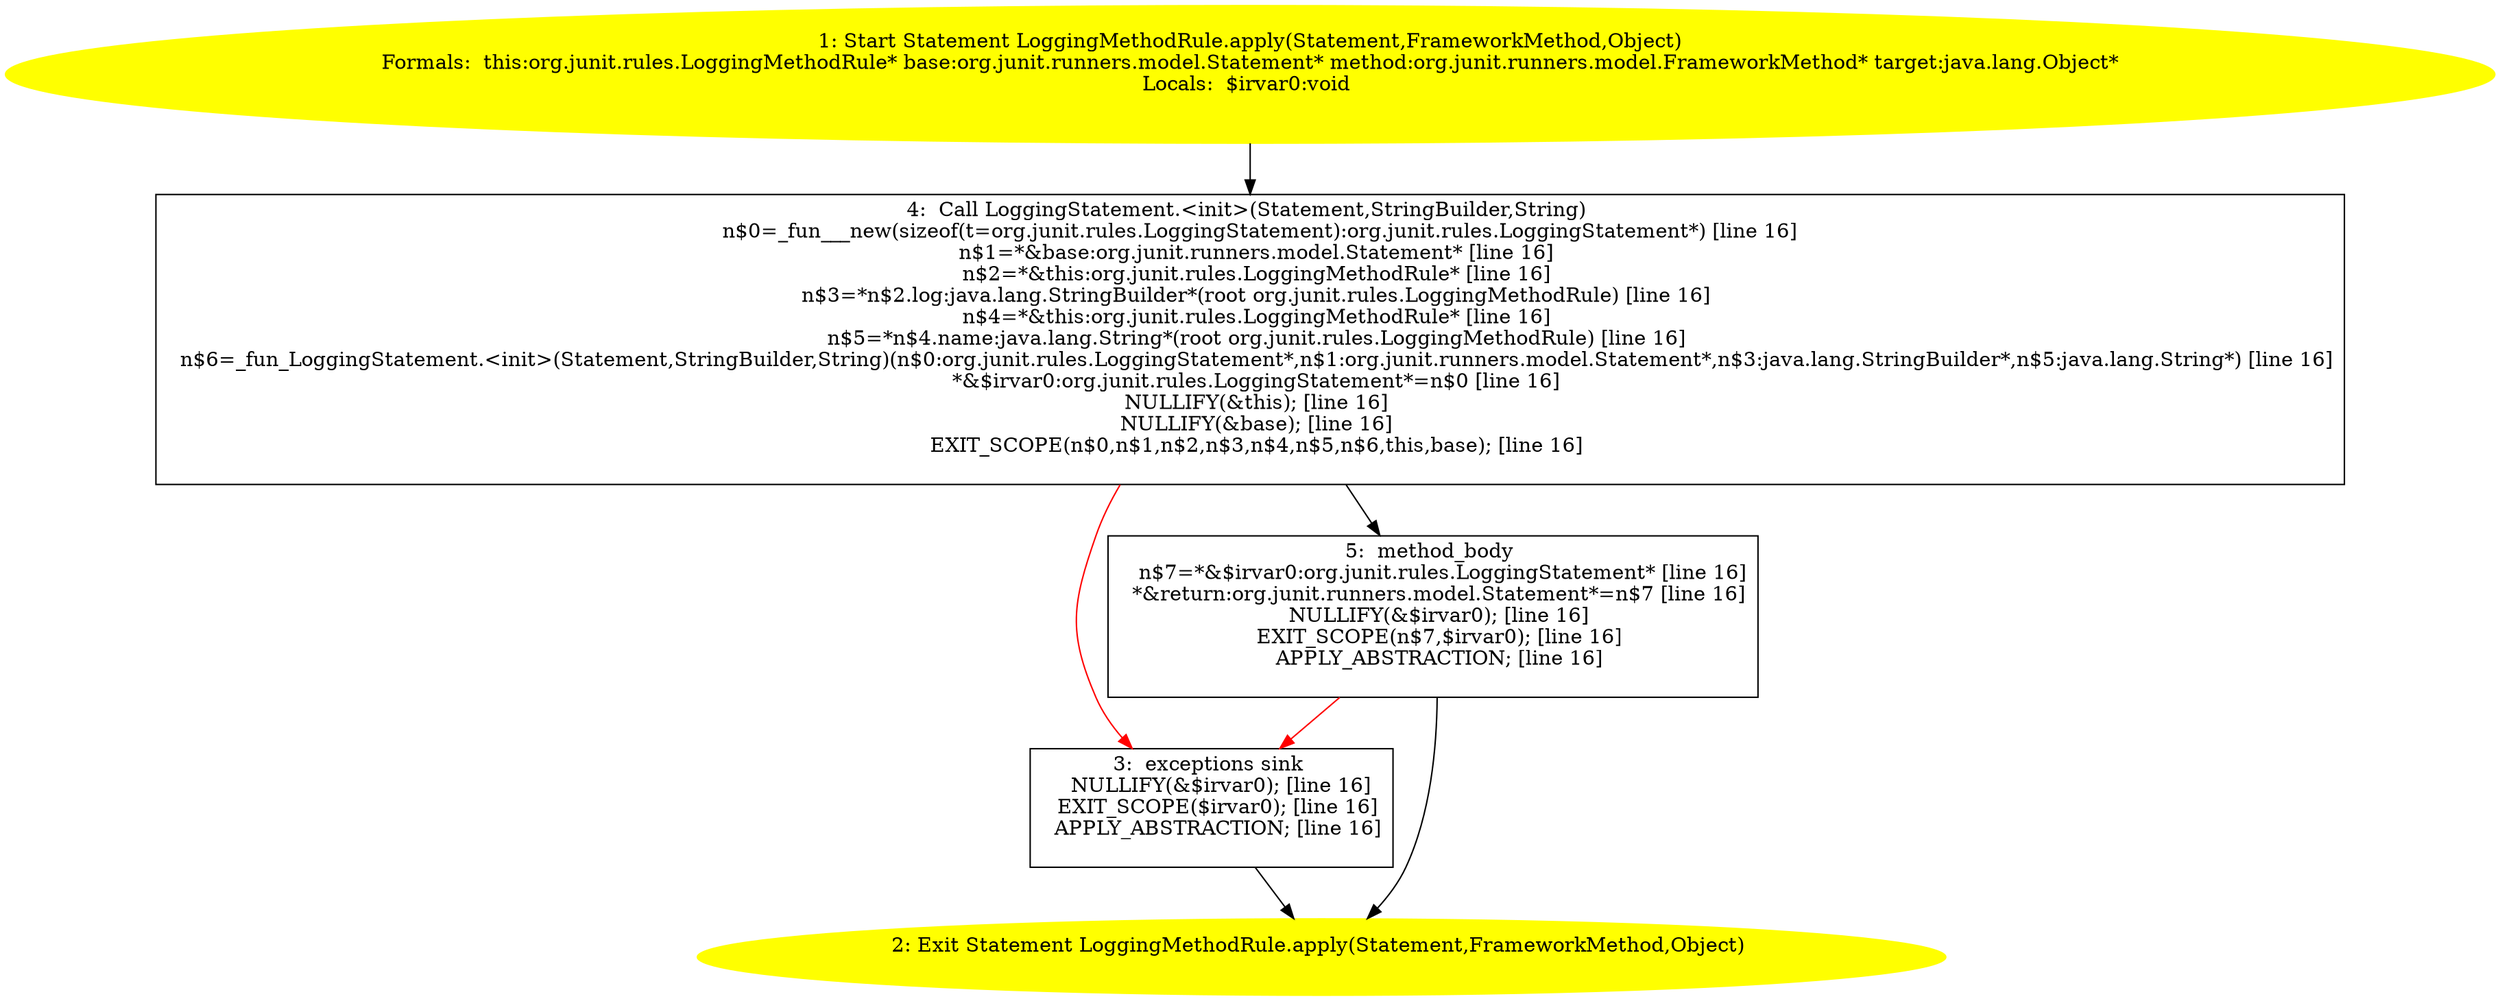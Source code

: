 /* @generated */
digraph cfg {
"org.junit.rules.LoggingMethodRule.apply(org.junit.runners.model.Statement,org.junit.runners.model.Fr.16ca96b6531acb0b04608ea0244331e0_1" [label="1: Start Statement LoggingMethodRule.apply(Statement,FrameworkMethod,Object)\nFormals:  this:org.junit.rules.LoggingMethodRule* base:org.junit.runners.model.Statement* method:org.junit.runners.model.FrameworkMethod* target:java.lang.Object*\nLocals:  $irvar0:void \n  " color=yellow style=filled]
	

	 "org.junit.rules.LoggingMethodRule.apply(org.junit.runners.model.Statement,org.junit.runners.model.Fr.16ca96b6531acb0b04608ea0244331e0_1" -> "org.junit.rules.LoggingMethodRule.apply(org.junit.runners.model.Statement,org.junit.runners.model.Fr.16ca96b6531acb0b04608ea0244331e0_4" ;
"org.junit.rules.LoggingMethodRule.apply(org.junit.runners.model.Statement,org.junit.runners.model.Fr.16ca96b6531acb0b04608ea0244331e0_2" [label="2: Exit Statement LoggingMethodRule.apply(Statement,FrameworkMethod,Object) \n  " color=yellow style=filled]
	

"org.junit.rules.LoggingMethodRule.apply(org.junit.runners.model.Statement,org.junit.runners.model.Fr.16ca96b6531acb0b04608ea0244331e0_3" [label="3:  exceptions sink \n   NULLIFY(&$irvar0); [line 16]\n  EXIT_SCOPE($irvar0); [line 16]\n  APPLY_ABSTRACTION; [line 16]\n " shape="box"]
	

	 "org.junit.rules.LoggingMethodRule.apply(org.junit.runners.model.Statement,org.junit.runners.model.Fr.16ca96b6531acb0b04608ea0244331e0_3" -> "org.junit.rules.LoggingMethodRule.apply(org.junit.runners.model.Statement,org.junit.runners.model.Fr.16ca96b6531acb0b04608ea0244331e0_2" ;
"org.junit.rules.LoggingMethodRule.apply(org.junit.runners.model.Statement,org.junit.runners.model.Fr.16ca96b6531acb0b04608ea0244331e0_4" [label="4:  Call LoggingStatement.<init>(Statement,StringBuilder,String) \n   n$0=_fun___new(sizeof(t=org.junit.rules.LoggingStatement):org.junit.rules.LoggingStatement*) [line 16]\n  n$1=*&base:org.junit.runners.model.Statement* [line 16]\n  n$2=*&this:org.junit.rules.LoggingMethodRule* [line 16]\n  n$3=*n$2.log:java.lang.StringBuilder*(root org.junit.rules.LoggingMethodRule) [line 16]\n  n$4=*&this:org.junit.rules.LoggingMethodRule* [line 16]\n  n$5=*n$4.name:java.lang.String*(root org.junit.rules.LoggingMethodRule) [line 16]\n  n$6=_fun_LoggingStatement.<init>(Statement,StringBuilder,String)(n$0:org.junit.rules.LoggingStatement*,n$1:org.junit.runners.model.Statement*,n$3:java.lang.StringBuilder*,n$5:java.lang.String*) [line 16]\n  *&$irvar0:org.junit.rules.LoggingStatement*=n$0 [line 16]\n  NULLIFY(&this); [line 16]\n  NULLIFY(&base); [line 16]\n  EXIT_SCOPE(n$0,n$1,n$2,n$3,n$4,n$5,n$6,this,base); [line 16]\n " shape="box"]
	

	 "org.junit.rules.LoggingMethodRule.apply(org.junit.runners.model.Statement,org.junit.runners.model.Fr.16ca96b6531acb0b04608ea0244331e0_4" -> "org.junit.rules.LoggingMethodRule.apply(org.junit.runners.model.Statement,org.junit.runners.model.Fr.16ca96b6531acb0b04608ea0244331e0_5" ;
	 "org.junit.rules.LoggingMethodRule.apply(org.junit.runners.model.Statement,org.junit.runners.model.Fr.16ca96b6531acb0b04608ea0244331e0_4" -> "org.junit.rules.LoggingMethodRule.apply(org.junit.runners.model.Statement,org.junit.runners.model.Fr.16ca96b6531acb0b04608ea0244331e0_3" [color="red" ];
"org.junit.rules.LoggingMethodRule.apply(org.junit.runners.model.Statement,org.junit.runners.model.Fr.16ca96b6531acb0b04608ea0244331e0_5" [label="5:  method_body \n   n$7=*&$irvar0:org.junit.rules.LoggingStatement* [line 16]\n  *&return:org.junit.runners.model.Statement*=n$7 [line 16]\n  NULLIFY(&$irvar0); [line 16]\n  EXIT_SCOPE(n$7,$irvar0); [line 16]\n  APPLY_ABSTRACTION; [line 16]\n " shape="box"]
	

	 "org.junit.rules.LoggingMethodRule.apply(org.junit.runners.model.Statement,org.junit.runners.model.Fr.16ca96b6531acb0b04608ea0244331e0_5" -> "org.junit.rules.LoggingMethodRule.apply(org.junit.runners.model.Statement,org.junit.runners.model.Fr.16ca96b6531acb0b04608ea0244331e0_2" ;
	 "org.junit.rules.LoggingMethodRule.apply(org.junit.runners.model.Statement,org.junit.runners.model.Fr.16ca96b6531acb0b04608ea0244331e0_5" -> "org.junit.rules.LoggingMethodRule.apply(org.junit.runners.model.Statement,org.junit.runners.model.Fr.16ca96b6531acb0b04608ea0244331e0_3" [color="red" ];
}
